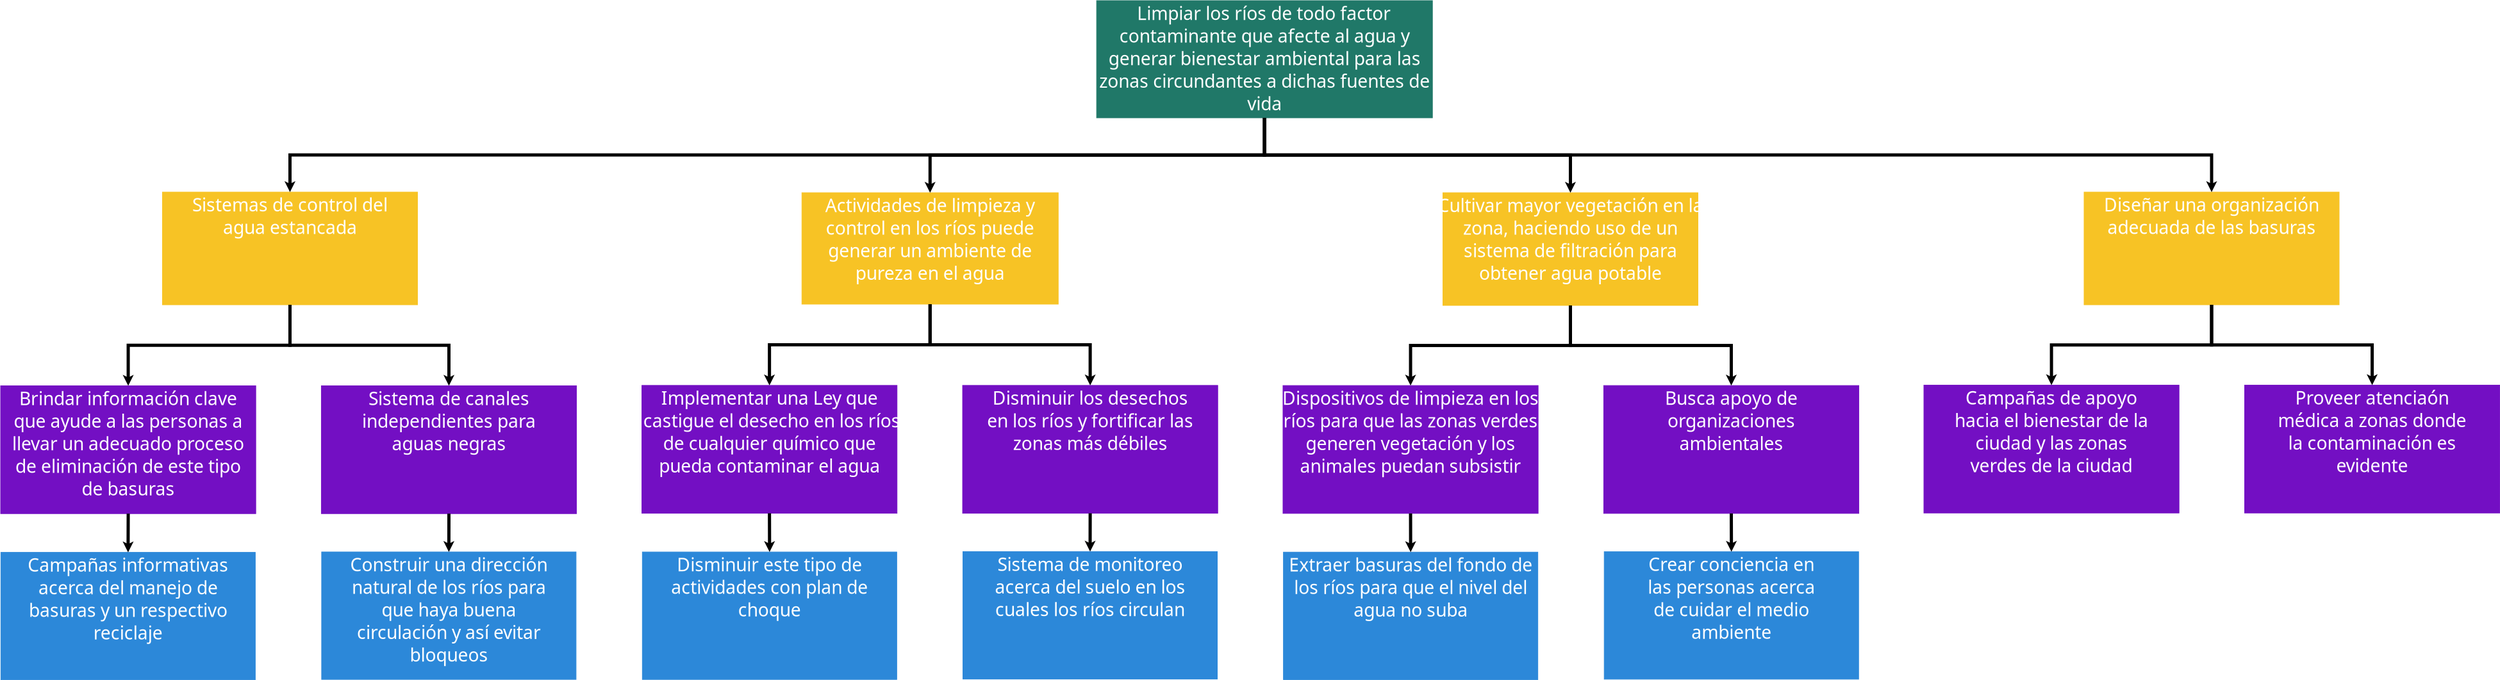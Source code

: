 <?xml version="1.0" encoding="UTF-8"?>
<dia:diagram xmlns:dia="http://www.lysator.liu.se/~alla/dia/">
  <dia:layer name="Fondo" visible="true" active="true">
    <dia:object type="Standard - Box" version="0" id="O0">
      <dia:attribute name="obj_pos">
        <dia:point val="32.989,12.05"/>
      </dia:attribute>
      <dia:attribute name="obj_bb">
        <dia:rectangle val="32.989,12.05;59.189,21.2"/>
      </dia:attribute>
      <dia:attribute name="elem_corner">
        <dia:point val="32.989,12.05"/>
      </dia:attribute>
      <dia:attribute name="elem_width">
        <dia:real val="26.2"/>
      </dia:attribute>
      <dia:attribute name="elem_height">
        <dia:real val="9.15"/>
      </dia:attribute>
      <dia:attribute name="border_width">
        <dia:real val="0"/>
      </dia:attribute>
      <dia:attribute name="border_color">
        <dia:color val="#207868"/>
      </dia:attribute>
      <dia:attribute name="inner_color">
        <dia:color val="#207868"/>
      </dia:attribute>
      <dia:attribute name="show_background">
        <dia:boolean val="true"/>
      </dia:attribute>
    </dia:object>
    <dia:object type="Standard - Text" version="1" id="O1">
      <dia:attribute name="obj_pos">
        <dia:point val="46.089,12.05"/>
      </dia:attribute>
      <dia:attribute name="obj_bb">
        <dia:rectangle val="33.902,12.05;58.277,20.806"/>
      </dia:attribute>
      <dia:attribute name="text">
        <dia:composite type="text">
          <dia:attribute name="string">
            <dia:string>#Limpiar los ríos de todo factor
contaminante que afecte al agua y
generar bienestar ambiental para las
zonas circundantes a dichas fuentes de
vida#</dia:string>
          </dia:attribute>
          <dia:attribute name="font">
            <dia:font family="sans" style="0" name="Helvetica"/>
          </dia:attribute>
          <dia:attribute name="height">
            <dia:real val="1.764"/>
          </dia:attribute>
          <dia:attribute name="pos">
            <dia:point val="46.089,13.46"/>
          </dia:attribute>
          <dia:attribute name="color">
            <dia:color val="#ffffff"/>
          </dia:attribute>
          <dia:attribute name="alignment">
            <dia:enum val="1"/>
          </dia:attribute>
        </dia:composite>
      </dia:attribute>
      <dia:attribute name="valign">
        <dia:enum val="0"/>
      </dia:attribute>
      <dia:connections>
        <dia:connection handle="0" to="O0" connection="1"/>
      </dia:connections>
    </dia:object>
    <dia:object type="Standard - Box" version="0" id="O2">
      <dia:attribute name="obj_pos">
        <dia:point val="9.995,27.05"/>
      </dia:attribute>
      <dia:attribute name="obj_bb">
        <dia:rectangle val="9.995,27.05;29.995,35.75"/>
      </dia:attribute>
      <dia:attribute name="elem_corner">
        <dia:point val="9.995,27.05"/>
      </dia:attribute>
      <dia:attribute name="elem_width">
        <dia:real val="20.0"/>
      </dia:attribute>
      <dia:attribute name="elem_height">
        <dia:real val="8.7"/>
      </dia:attribute>
      <dia:attribute name="border_width">
        <dia:real val="0"/>
      </dia:attribute>
      <dia:attribute name="border_color">
        <dia:color val="#f7c325"/>
      </dia:attribute>
      <dia:attribute name="inner_color">
        <dia:color val="#f7c325"/>
      </dia:attribute>
      <dia:attribute name="show_background">
        <dia:boolean val="true"/>
      </dia:attribute>
    </dia:object>
    <dia:object type="Standard - Text" version="1" id="O3">
      <dia:attribute name="obj_pos">
        <dia:point val="19.995,27.05"/>
      </dia:attribute>
      <dia:attribute name="obj_bb">
        <dia:rectangle val="12.202,27.05;27.787,34.042"/>
      </dia:attribute>
      <dia:attribute name="text">
        <dia:composite type="text">
          <dia:attribute name="string">
            <dia:string>#Actividades de limpieza y
control en los ríos puede
generar un ambiente de
pureza en el agua#</dia:string>
          </dia:attribute>
          <dia:attribute name="font">
            <dia:font family="sans" style="0" name="Helvetica"/>
          </dia:attribute>
          <dia:attribute name="height">
            <dia:real val="1.764"/>
          </dia:attribute>
          <dia:attribute name="pos">
            <dia:point val="19.995,28.46"/>
          </dia:attribute>
          <dia:attribute name="color">
            <dia:color val="#ffffff"/>
          </dia:attribute>
          <dia:attribute name="alignment">
            <dia:enum val="1"/>
          </dia:attribute>
        </dia:composite>
      </dia:attribute>
      <dia:attribute name="valign">
        <dia:enum val="0"/>
      </dia:attribute>
      <dia:connections>
        <dia:connection handle="0" to="O2" connection="1"/>
      </dia:connections>
    </dia:object>
    <dia:object type="Standard - ZigZagLine" version="1" id="O4">
      <dia:attribute name="obj_pos">
        <dia:point val="46.089,21.2"/>
      </dia:attribute>
      <dia:attribute name="obj_bb">
        <dia:rectangle val="19.565,21.075;46.214,27.329"/>
      </dia:attribute>
      <dia:attribute name="orth_points">
        <dia:point val="46.089,21.2"/>
        <dia:point val="46.089,24.115"/>
        <dia:point val="19.995,24.115"/>
        <dia:point val="19.995,27.05"/>
      </dia:attribute>
      <dia:attribute name="orth_orient">
        <dia:enum val="1"/>
        <dia:enum val="0"/>
        <dia:enum val="1"/>
      </dia:attribute>
      <dia:attribute name="autorouting">
        <dia:boolean val="false"/>
      </dia:attribute>
      <dia:attribute name="line_width">
        <dia:real val="0.25"/>
      </dia:attribute>
      <dia:attribute name="end_arrow">
        <dia:enum val="22"/>
      </dia:attribute>
      <dia:attribute name="end_arrow_length">
        <dia:real val="0.3"/>
      </dia:attribute>
      <dia:attribute name="end_arrow_width">
        <dia:real val="0.3"/>
      </dia:attribute>
      <dia:connections>
        <dia:connection handle="0" to="O0" connection="6"/>
        <dia:connection handle="1" to="O2" connection="1"/>
      </dia:connections>
    </dia:object>
    <dia:object type="Standard - Box" version="0" id="O5">
      <dia:attribute name="obj_pos">
        <dia:point val="60.005,27.05"/>
      </dia:attribute>
      <dia:attribute name="obj_bb">
        <dia:rectangle val="60.005,27.05;79.905,35.85"/>
      </dia:attribute>
      <dia:attribute name="elem_corner">
        <dia:point val="60.005,27.05"/>
      </dia:attribute>
      <dia:attribute name="elem_width">
        <dia:real val="19.9"/>
      </dia:attribute>
      <dia:attribute name="elem_height">
        <dia:real val="8.8"/>
      </dia:attribute>
      <dia:attribute name="border_width">
        <dia:real val="0"/>
      </dia:attribute>
      <dia:attribute name="border_color">
        <dia:color val="#f7c325"/>
      </dia:attribute>
      <dia:attribute name="inner_color">
        <dia:color val="#f7c325"/>
      </dia:attribute>
      <dia:attribute name="show_background">
        <dia:boolean val="true"/>
      </dia:attribute>
    </dia:object>
    <dia:object type="Standard - Text" version="1" id="O6">
      <dia:attribute name="obj_pos">
        <dia:point val="69.955,27.05"/>
      </dia:attribute>
      <dia:attribute name="obj_bb">
        <dia:rectangle val="60.129,27.05;79.824,34.169"/>
      </dia:attribute>
      <dia:attribute name="text">
        <dia:composite type="text">
          <dia:attribute name="string">
            <dia:string>#Cultivar mayor vegetación en la
zona, haciendo uso de un
sistema de filtración para
obtener agua potable#</dia:string>
          </dia:attribute>
          <dia:attribute name="font">
            <dia:font family="sans" style="0" name="Helvetica"/>
          </dia:attribute>
          <dia:attribute name="height">
            <dia:real val="1.764"/>
          </dia:attribute>
          <dia:attribute name="pos">
            <dia:point val="69.955,28.503"/>
          </dia:attribute>
          <dia:attribute name="color">
            <dia:color val="#ffffff"/>
          </dia:attribute>
          <dia:attribute name="alignment">
            <dia:enum val="1"/>
          </dia:attribute>
        </dia:composite>
      </dia:attribute>
      <dia:attribute name="valign">
        <dia:enum val="0"/>
      </dia:attribute>
      <dia:connections>
        <dia:connection handle="0" to="O5" connection="1"/>
      </dia:connections>
    </dia:object>
    <dia:object type="Standard - ZigZagLine" version="1" id="O7">
      <dia:attribute name="obj_pos">
        <dia:point val="46.089,21.2"/>
      </dia:attribute>
      <dia:attribute name="obj_bb">
        <dia:rectangle val="45.964,21.075;70.385,27.329"/>
      </dia:attribute>
      <dia:attribute name="orth_points">
        <dia:point val="46.089,21.2"/>
        <dia:point val="46.089,24.115"/>
        <dia:point val="69.955,24.115"/>
        <dia:point val="69.955,27.05"/>
      </dia:attribute>
      <dia:attribute name="orth_orient">
        <dia:enum val="1"/>
        <dia:enum val="0"/>
        <dia:enum val="1"/>
      </dia:attribute>
      <dia:attribute name="autorouting">
        <dia:boolean val="false"/>
      </dia:attribute>
      <dia:attribute name="line_width">
        <dia:real val="0.25"/>
      </dia:attribute>
      <dia:attribute name="end_arrow">
        <dia:enum val="22"/>
      </dia:attribute>
      <dia:attribute name="end_arrow_length">
        <dia:real val="0.3"/>
      </dia:attribute>
      <dia:attribute name="end_arrow_width">
        <dia:real val="0.3"/>
      </dia:attribute>
      <dia:connections>
        <dia:connection handle="0" to="O0" connection="6"/>
        <dia:connection handle="1" to="O5" connection="1"/>
      </dia:connections>
    </dia:object>
    <dia:object type="Standard - Box" version="0" id="O8">
      <dia:attribute name="obj_pos">
        <dia:point val="-39.895,27"/>
      </dia:attribute>
      <dia:attribute name="obj_bb">
        <dia:rectangle val="-39.895,27;-19.994,35.8"/>
      </dia:attribute>
      <dia:attribute name="elem_corner">
        <dia:point val="-39.895,27"/>
      </dia:attribute>
      <dia:attribute name="elem_width">
        <dia:real val="19.9"/>
      </dia:attribute>
      <dia:attribute name="elem_height">
        <dia:real val="8.8"/>
      </dia:attribute>
      <dia:attribute name="border_width">
        <dia:real val="0"/>
      </dia:attribute>
      <dia:attribute name="border_color">
        <dia:color val="#f7c325"/>
      </dia:attribute>
      <dia:attribute name="inner_color">
        <dia:color val="#f7c325"/>
      </dia:attribute>
      <dia:attribute name="show_background">
        <dia:boolean val="true"/>
      </dia:attribute>
    </dia:object>
    <dia:object type="Standard - Text" version="1" id="O9">
      <dia:attribute name="obj_pos">
        <dia:point val="-29.945,27"/>
      </dia:attribute>
      <dia:attribute name="obj_bb">
        <dia:rectangle val="-37.176,27;-22.713,30.464"/>
      </dia:attribute>
      <dia:attribute name="text">
        <dia:composite type="text">
          <dia:attribute name="string">
            <dia:string>#Sistemas de control del
agua estancada#</dia:string>
          </dia:attribute>
          <dia:attribute name="font">
            <dia:font family="sans" style="0" name="Helvetica"/>
          </dia:attribute>
          <dia:attribute name="height">
            <dia:real val="1.764"/>
          </dia:attribute>
          <dia:attribute name="pos">
            <dia:point val="-29.945,28.41"/>
          </dia:attribute>
          <dia:attribute name="color">
            <dia:color val="#ffffff"/>
          </dia:attribute>
          <dia:attribute name="alignment">
            <dia:enum val="1"/>
          </dia:attribute>
        </dia:composite>
      </dia:attribute>
      <dia:attribute name="valign">
        <dia:enum val="0"/>
      </dia:attribute>
      <dia:connections>
        <dia:connection handle="0" to="O8" connection="1"/>
      </dia:connections>
    </dia:object>
    <dia:object type="Standard - ZigZagLine" version="1" id="O10">
      <dia:attribute name="obj_pos">
        <dia:point val="46.089,21.2"/>
      </dia:attribute>
      <dia:attribute name="obj_bb">
        <dia:rectangle val="-30.374,21.075;46.214,27.279"/>
      </dia:attribute>
      <dia:attribute name="orth_points">
        <dia:point val="46.089,21.2"/>
        <dia:point val="46.089,24.1"/>
        <dia:point val="-29.945,24.1"/>
        <dia:point val="-29.945,27"/>
      </dia:attribute>
      <dia:attribute name="orth_orient">
        <dia:enum val="1"/>
        <dia:enum val="0"/>
        <dia:enum val="1"/>
      </dia:attribute>
      <dia:attribute name="autorouting">
        <dia:boolean val="true"/>
      </dia:attribute>
      <dia:attribute name="line_width">
        <dia:real val="0.25"/>
      </dia:attribute>
      <dia:attribute name="end_arrow">
        <dia:enum val="22"/>
      </dia:attribute>
      <dia:attribute name="end_arrow_length">
        <dia:real val="0.3"/>
      </dia:attribute>
      <dia:attribute name="end_arrow_width">
        <dia:real val="0.3"/>
      </dia:attribute>
      <dia:connections>
        <dia:connection handle="0" to="O0" connection="6"/>
        <dia:connection handle="1" to="O8" connection="1"/>
      </dia:connections>
    </dia:object>
    <dia:object type="Standard - Box" version="0" id="O11">
      <dia:attribute name="obj_pos">
        <dia:point val="110.031,27"/>
      </dia:attribute>
      <dia:attribute name="obj_bb">
        <dia:rectangle val="110.031,27;129.931,35.8"/>
      </dia:attribute>
      <dia:attribute name="elem_corner">
        <dia:point val="110.031,27"/>
      </dia:attribute>
      <dia:attribute name="elem_width">
        <dia:real val="19.9"/>
      </dia:attribute>
      <dia:attribute name="elem_height">
        <dia:real val="8.8"/>
      </dia:attribute>
      <dia:attribute name="border_width">
        <dia:real val="0"/>
      </dia:attribute>
      <dia:attribute name="border_color">
        <dia:color val="#f7c325"/>
      </dia:attribute>
      <dia:attribute name="inner_color">
        <dia:color val="#f7c325"/>
      </dia:attribute>
      <dia:attribute name="show_background">
        <dia:boolean val="true"/>
      </dia:attribute>
    </dia:object>
    <dia:object type="Standard - Text" version="1" id="O12">
      <dia:attribute name="obj_pos">
        <dia:point val="119.981,27"/>
      </dia:attribute>
      <dia:attribute name="obj_bb">
        <dia:rectangle val="112.148,27;127.813,30.464"/>
      </dia:attribute>
      <dia:attribute name="text">
        <dia:composite type="text">
          <dia:attribute name="string">
            <dia:string>#Diseñar una organización
adecuada de las basuras#</dia:string>
          </dia:attribute>
          <dia:attribute name="font">
            <dia:font family="sans" style="0" name="Helvetica"/>
          </dia:attribute>
          <dia:attribute name="height">
            <dia:real val="1.764"/>
          </dia:attribute>
          <dia:attribute name="pos">
            <dia:point val="119.981,28.41"/>
          </dia:attribute>
          <dia:attribute name="color">
            <dia:color val="#ffffff"/>
          </dia:attribute>
          <dia:attribute name="alignment">
            <dia:enum val="1"/>
          </dia:attribute>
        </dia:composite>
      </dia:attribute>
      <dia:attribute name="valign">
        <dia:enum val="0"/>
      </dia:attribute>
      <dia:connections>
        <dia:connection handle="0" to="O11" connection="1"/>
      </dia:connections>
    </dia:object>
    <dia:object type="Standard - ZigZagLine" version="1" id="O13">
      <dia:attribute name="obj_pos">
        <dia:point val="46.089,21.2"/>
      </dia:attribute>
      <dia:attribute name="obj_bb">
        <dia:rectangle val="45.964,21.075;120.41,27.279"/>
      </dia:attribute>
      <dia:attribute name="orth_points">
        <dia:point val="46.089,21.2"/>
        <dia:point val="46.089,24.1"/>
        <dia:point val="119.981,24.1"/>
        <dia:point val="119.981,27"/>
      </dia:attribute>
      <dia:attribute name="orth_orient">
        <dia:enum val="1"/>
        <dia:enum val="0"/>
        <dia:enum val="1"/>
      </dia:attribute>
      <dia:attribute name="autorouting">
        <dia:boolean val="true"/>
      </dia:attribute>
      <dia:attribute name="line_width">
        <dia:real val="0.25"/>
      </dia:attribute>
      <dia:attribute name="end_arrow">
        <dia:enum val="22"/>
      </dia:attribute>
      <dia:attribute name="end_arrow_length">
        <dia:real val="0.3"/>
      </dia:attribute>
      <dia:attribute name="end_arrow_width">
        <dia:real val="0.3"/>
      </dia:attribute>
      <dia:connections>
        <dia:connection handle="0" to="O0" connection="6"/>
        <dia:connection handle="1" to="O11" connection="1"/>
      </dia:connections>
    </dia:object>
    <dia:object type="Standard - Box" version="0" id="O14">
      <dia:attribute name="obj_pos">
        <dia:point val="-2.489,42.095"/>
      </dia:attribute>
      <dia:attribute name="obj_bb">
        <dia:rectangle val="-2.489,42.095;17.418,52.081"/>
      </dia:attribute>
      <dia:attribute name="elem_corner">
        <dia:point val="-2.489,42.095"/>
      </dia:attribute>
      <dia:attribute name="elem_width">
        <dia:real val="19.906"/>
      </dia:attribute>
      <dia:attribute name="elem_height">
        <dia:real val="9.986"/>
      </dia:attribute>
      <dia:attribute name="border_width">
        <dia:real val="0"/>
      </dia:attribute>
      <dia:attribute name="border_color">
        <dia:color val="#730fc3"/>
      </dia:attribute>
      <dia:attribute name="inner_color">
        <dia:color val="#730fc3"/>
      </dia:attribute>
      <dia:attribute name="show_background">
        <dia:boolean val="true"/>
      </dia:attribute>
    </dia:object>
    <dia:object type="Standard - Text" version="1" id="O15">
      <dia:attribute name="obj_pos">
        <dia:point val="7.464,42.095"/>
      </dia:attribute>
      <dia:attribute name="obj_bb">
        <dia:rectangle val="-2.232,42.095;17.161,49.087"/>
      </dia:attribute>
      <dia:attribute name="text">
        <dia:composite type="text">
          <dia:attribute name="string">
            <dia:string>#Implementar una Ley que
 castigue el desecho en los ríos
de cualquier químico que
pueda contaminar el agua#</dia:string>
          </dia:attribute>
          <dia:attribute name="font">
            <dia:font family="sans" style="0" name="Helvetica"/>
          </dia:attribute>
          <dia:attribute name="height">
            <dia:real val="1.764"/>
          </dia:attribute>
          <dia:attribute name="pos">
            <dia:point val="7.464,43.505"/>
          </dia:attribute>
          <dia:attribute name="color">
            <dia:color val="#ffffff"/>
          </dia:attribute>
          <dia:attribute name="alignment">
            <dia:enum val="1"/>
          </dia:attribute>
        </dia:composite>
      </dia:attribute>
      <dia:attribute name="valign">
        <dia:enum val="0"/>
      </dia:attribute>
      <dia:connections>
        <dia:connection handle="0" to="O14" connection="1"/>
      </dia:connections>
    </dia:object>
    <dia:object type="Standard - ZigZagLine" version="1" id="O16">
      <dia:attribute name="obj_pos">
        <dia:point val="19.995,35.75"/>
      </dia:attribute>
      <dia:attribute name="obj_bb">
        <dia:rectangle val="7.035,35.625;20.12,42.375"/>
      </dia:attribute>
      <dia:attribute name="orth_points">
        <dia:point val="19.995,35.75"/>
        <dia:point val="19.995,38.923"/>
        <dia:point val="7.464,38.923"/>
        <dia:point val="7.464,42.095"/>
      </dia:attribute>
      <dia:attribute name="orth_orient">
        <dia:enum val="1"/>
        <dia:enum val="0"/>
        <dia:enum val="1"/>
      </dia:attribute>
      <dia:attribute name="autorouting">
        <dia:boolean val="true"/>
      </dia:attribute>
      <dia:attribute name="line_width">
        <dia:real val="0.25"/>
      </dia:attribute>
      <dia:attribute name="end_arrow">
        <dia:enum val="22"/>
      </dia:attribute>
      <dia:attribute name="end_arrow_length">
        <dia:real val="0.3"/>
      </dia:attribute>
      <dia:attribute name="end_arrow_width">
        <dia:real val="0.3"/>
      </dia:attribute>
      <dia:connections>
        <dia:connection handle="0" to="O2" connection="6"/>
        <dia:connection handle="1" to="O14" connection="1"/>
      </dia:connections>
    </dia:object>
    <dia:object type="Standard - Box" version="0" id="O17">
      <dia:attribute name="obj_pos">
        <dia:point val="22.534,42.095"/>
      </dia:attribute>
      <dia:attribute name="obj_bb">
        <dia:rectangle val="22.534,42.095;42.44,52.081"/>
      </dia:attribute>
      <dia:attribute name="elem_corner">
        <dia:point val="22.534,42.095"/>
      </dia:attribute>
      <dia:attribute name="elem_width">
        <dia:real val="19.906"/>
      </dia:attribute>
      <dia:attribute name="elem_height">
        <dia:real val="9.986"/>
      </dia:attribute>
      <dia:attribute name="border_width">
        <dia:real val="0"/>
      </dia:attribute>
      <dia:attribute name="border_color">
        <dia:color val="#730fc3"/>
      </dia:attribute>
      <dia:attribute name="inner_color">
        <dia:color val="#730fc3"/>
      </dia:attribute>
      <dia:attribute name="show_background">
        <dia:boolean val="true"/>
      </dia:attribute>
    </dia:object>
    <dia:object type="Standard - Text" version="1" id="O18">
      <dia:attribute name="obj_pos">
        <dia:point val="32.487,42.095"/>
      </dia:attribute>
      <dia:attribute name="obj_bb">
        <dia:rectangle val="24.861,42.095;40.113,47.323"/>
      </dia:attribute>
      <dia:attribute name="text">
        <dia:composite type="text">
          <dia:attribute name="string">
            <dia:string>#Disminuir los desechos
en los ríos y fortificar las
zonas más débiles#</dia:string>
          </dia:attribute>
          <dia:attribute name="font">
            <dia:font family="sans" style="0" name="Helvetica"/>
          </dia:attribute>
          <dia:attribute name="height">
            <dia:real val="1.764"/>
          </dia:attribute>
          <dia:attribute name="pos">
            <dia:point val="32.487,43.505"/>
          </dia:attribute>
          <dia:attribute name="color">
            <dia:color val="#ffffff"/>
          </dia:attribute>
          <dia:attribute name="alignment">
            <dia:enum val="1"/>
          </dia:attribute>
        </dia:composite>
      </dia:attribute>
      <dia:attribute name="valign">
        <dia:enum val="0"/>
      </dia:attribute>
      <dia:connections>
        <dia:connection handle="0" to="O17" connection="1"/>
      </dia:connections>
    </dia:object>
    <dia:object type="Standard - ZigZagLine" version="1" id="O19">
      <dia:attribute name="obj_pos">
        <dia:point val="19.995,35.75"/>
      </dia:attribute>
      <dia:attribute name="obj_bb">
        <dia:rectangle val="19.87,35.625;32.916,42.375"/>
      </dia:attribute>
      <dia:attribute name="orth_points">
        <dia:point val="19.995,35.75"/>
        <dia:point val="19.995,38.923"/>
        <dia:point val="32.487,38.923"/>
        <dia:point val="32.487,42.095"/>
      </dia:attribute>
      <dia:attribute name="orth_orient">
        <dia:enum val="1"/>
        <dia:enum val="0"/>
        <dia:enum val="1"/>
      </dia:attribute>
      <dia:attribute name="autorouting">
        <dia:boolean val="true"/>
      </dia:attribute>
      <dia:attribute name="line_width">
        <dia:real val="0.25"/>
      </dia:attribute>
      <dia:attribute name="end_arrow">
        <dia:enum val="22"/>
      </dia:attribute>
      <dia:attribute name="end_arrow_length">
        <dia:real val="0.3"/>
      </dia:attribute>
      <dia:attribute name="end_arrow_width">
        <dia:real val="0.3"/>
      </dia:attribute>
      <dia:connections>
        <dia:connection handle="0" to="O2" connection="6"/>
        <dia:connection handle="1" to="O17" connection="1"/>
      </dia:connections>
    </dia:object>
    <dia:object type="Standard - Box" version="0" id="O20">
      <dia:attribute name="obj_pos">
        <dia:point val="-2.452,55.104"/>
      </dia:attribute>
      <dia:attribute name="obj_bb">
        <dia:rectangle val="-2.452,55.104;17.397,65.058"/>
      </dia:attribute>
      <dia:attribute name="elem_corner">
        <dia:point val="-2.452,55.104"/>
      </dia:attribute>
      <dia:attribute name="elem_width">
        <dia:real val="19.849"/>
      </dia:attribute>
      <dia:attribute name="elem_height">
        <dia:real val="9.954"/>
      </dia:attribute>
      <dia:attribute name="border_width">
        <dia:real val="0"/>
      </dia:attribute>
      <dia:attribute name="border_color">
        <dia:color val="#2c88d9"/>
      </dia:attribute>
      <dia:attribute name="inner_color">
        <dia:color val="#2c88d9"/>
      </dia:attribute>
      <dia:attribute name="show_background">
        <dia:boolean val="true"/>
      </dia:attribute>
    </dia:object>
    <dia:object type="Standard - Line" version="0" id="O21">
      <dia:attribute name="obj_pos">
        <dia:point val="7.464,52.081"/>
      </dia:attribute>
      <dia:attribute name="obj_bb">
        <dia:rectangle val="7.042,51.956;7.901,55.383"/>
      </dia:attribute>
      <dia:attribute name="conn_endpoints">
        <dia:point val="7.464,52.081"/>
        <dia:point val="7.473,55.104"/>
      </dia:attribute>
      <dia:attribute name="numcp">
        <dia:int val="1"/>
      </dia:attribute>
      <dia:attribute name="line_width">
        <dia:real val="0.25"/>
      </dia:attribute>
      <dia:attribute name="end_arrow">
        <dia:enum val="22"/>
      </dia:attribute>
      <dia:attribute name="end_arrow_length">
        <dia:real val="0.3"/>
      </dia:attribute>
      <dia:attribute name="end_arrow_width">
        <dia:real val="0.3"/>
      </dia:attribute>
      <dia:connections>
        <dia:connection handle="0" to="O14" connection="6"/>
        <dia:connection handle="1" to="O20" connection="1"/>
      </dia:connections>
    </dia:object>
    <dia:object type="Standard - Text" version="1" id="O22">
      <dia:attribute name="obj_pos">
        <dia:point val="7.473,55.104"/>
      </dia:attribute>
      <dia:attribute name="obj_bb">
        <dia:rectangle val="0.196,55.104;14.749,60.332"/>
      </dia:attribute>
      <dia:attribute name="text">
        <dia:composite type="text">
          <dia:attribute name="string">
            <dia:string>#Disminuir este tipo de
actividades con plan de
choque#</dia:string>
          </dia:attribute>
          <dia:attribute name="font">
            <dia:font family="sans" style="0" name="Helvetica"/>
          </dia:attribute>
          <dia:attribute name="height">
            <dia:real val="1.764"/>
          </dia:attribute>
          <dia:attribute name="pos">
            <dia:point val="7.473,56.514"/>
          </dia:attribute>
          <dia:attribute name="color">
            <dia:color val="#ffffff"/>
          </dia:attribute>
          <dia:attribute name="alignment">
            <dia:enum val="1"/>
          </dia:attribute>
        </dia:composite>
      </dia:attribute>
      <dia:attribute name="valign">
        <dia:enum val="0"/>
      </dia:attribute>
      <dia:connections>
        <dia:connection handle="0" to="O20" connection="1"/>
      </dia:connections>
    </dia:object>
    <dia:object type="Standard - Box" version="0" id="O23">
      <dia:attribute name="obj_pos">
        <dia:point val="22.557,55.072"/>
      </dia:attribute>
      <dia:attribute name="obj_bb">
        <dia:rectangle val="22.557,55.072;42.406,65.026"/>
      </dia:attribute>
      <dia:attribute name="elem_corner">
        <dia:point val="22.557,55.072"/>
      </dia:attribute>
      <dia:attribute name="elem_width">
        <dia:real val="19.849"/>
      </dia:attribute>
      <dia:attribute name="elem_height">
        <dia:real val="9.954"/>
      </dia:attribute>
      <dia:attribute name="border_width">
        <dia:real val="0"/>
      </dia:attribute>
      <dia:attribute name="border_color">
        <dia:color val="#2c88d9"/>
      </dia:attribute>
      <dia:attribute name="inner_color">
        <dia:color val="#2c88d9"/>
      </dia:attribute>
      <dia:attribute name="show_background">
        <dia:boolean val="true"/>
      </dia:attribute>
    </dia:object>
    <dia:object type="Standard - Text" version="1" id="O24">
      <dia:attribute name="obj_pos">
        <dia:point val="32.481,55.072"/>
      </dia:attribute>
      <dia:attribute name="obj_bb">
        <dia:rectangle val="25.419,55.072;39.544,60.3"/>
      </dia:attribute>
      <dia:attribute name="text">
        <dia:composite type="text">
          <dia:attribute name="string">
            <dia:string>#Sistema de monitoreo
acerca del suelo en los
cuales los ríos circulan#</dia:string>
          </dia:attribute>
          <dia:attribute name="font">
            <dia:font family="sans" style="0" name="Helvetica"/>
          </dia:attribute>
          <dia:attribute name="height">
            <dia:real val="1.764"/>
          </dia:attribute>
          <dia:attribute name="pos">
            <dia:point val="32.481,56.482"/>
          </dia:attribute>
          <dia:attribute name="color">
            <dia:color val="#ffffff"/>
          </dia:attribute>
          <dia:attribute name="alignment">
            <dia:enum val="1"/>
          </dia:attribute>
        </dia:composite>
      </dia:attribute>
      <dia:attribute name="valign">
        <dia:enum val="0"/>
      </dia:attribute>
      <dia:connections>
        <dia:connection handle="0" to="O23" connection="1"/>
      </dia:connections>
    </dia:object>
    <dia:object type="Standard - Line" version="0" id="O25">
      <dia:attribute name="obj_pos">
        <dia:point val="32.487,52.081"/>
      </dia:attribute>
      <dia:attribute name="obj_bb">
        <dia:rectangle val="32.053,51.956;32.912,55.352"/>
      </dia:attribute>
      <dia:attribute name="conn_endpoints">
        <dia:point val="32.487,52.081"/>
        <dia:point val="32.481,55.072"/>
      </dia:attribute>
      <dia:attribute name="numcp">
        <dia:int val="1"/>
      </dia:attribute>
      <dia:attribute name="line_width">
        <dia:real val="0.25"/>
      </dia:attribute>
      <dia:attribute name="end_arrow">
        <dia:enum val="22"/>
      </dia:attribute>
      <dia:attribute name="end_arrow_length">
        <dia:real val="0.3"/>
      </dia:attribute>
      <dia:attribute name="end_arrow_width">
        <dia:real val="0.3"/>
      </dia:attribute>
      <dia:connections>
        <dia:connection handle="0" to="O17" connection="6"/>
        <dia:connection handle="1" to="O23" connection="1"/>
      </dia:connections>
    </dia:object>
    <dia:object type="Standard - Box" version="0" id="O26">
      <dia:attribute name="obj_pos">
        <dia:point val="-52.519,42.123"/>
      </dia:attribute>
      <dia:attribute name="obj_bb">
        <dia:rectangle val="-52.519,42.123;-32.613,52.109"/>
      </dia:attribute>
      <dia:attribute name="elem_corner">
        <dia:point val="-52.519,42.123"/>
      </dia:attribute>
      <dia:attribute name="elem_width">
        <dia:real val="19.906"/>
      </dia:attribute>
      <dia:attribute name="elem_height">
        <dia:real val="9.986"/>
      </dia:attribute>
      <dia:attribute name="border_width">
        <dia:real val="0"/>
      </dia:attribute>
      <dia:attribute name="border_color">
        <dia:color val="#730fc3"/>
      </dia:attribute>
      <dia:attribute name="inner_color">
        <dia:color val="#730fc3"/>
      </dia:attribute>
      <dia:attribute name="show_background">
        <dia:boolean val="true"/>
      </dia:attribute>
    </dia:object>
    <dia:object type="Standard - Text" version="1" id="O27">
      <dia:attribute name="obj_pos">
        <dia:point val="-42.566,42.123"/>
      </dia:attribute>
      <dia:attribute name="obj_bb">
        <dia:rectangle val="-51.091,42.123;-33.999,51.006"/>
      </dia:attribute>
      <dia:attribute name="text">
        <dia:composite type="text">
          <dia:attribute name="string">
            <dia:string>#Brindar información clave
que ayude a las personas a
llevar un adecuado proceso
de eliminación de este tipo
de basuras#</dia:string>
          </dia:attribute>
          <dia:attribute name="font">
            <dia:font family="sans" style="0" name="Helvetica"/>
          </dia:attribute>
          <dia:attribute name="height">
            <dia:real val="1.764"/>
          </dia:attribute>
          <dia:attribute name="pos">
            <dia:point val="-42.566,43.576"/>
          </dia:attribute>
          <dia:attribute name="color">
            <dia:color val="#ffffff"/>
          </dia:attribute>
          <dia:attribute name="alignment">
            <dia:enum val="1"/>
          </dia:attribute>
        </dia:composite>
      </dia:attribute>
      <dia:attribute name="valign">
        <dia:enum val="0"/>
      </dia:attribute>
      <dia:connections>
        <dia:connection handle="0" to="O26" connection="1"/>
      </dia:connections>
    </dia:object>
    <dia:object type="Standard - ZigZagLine" version="1" id="O28">
      <dia:attribute name="obj_pos">
        <dia:point val="-29.945,35.8"/>
      </dia:attribute>
      <dia:attribute name="obj_bb">
        <dia:rectangle val="-42.996,35.675;-29.82,42.403"/>
      </dia:attribute>
      <dia:attribute name="orth_points">
        <dia:point val="-29.945,35.8"/>
        <dia:point val="-29.945,38.962"/>
        <dia:point val="-42.566,38.962"/>
        <dia:point val="-42.566,42.123"/>
      </dia:attribute>
      <dia:attribute name="orth_orient">
        <dia:enum val="1"/>
        <dia:enum val="0"/>
        <dia:enum val="1"/>
      </dia:attribute>
      <dia:attribute name="autorouting">
        <dia:boolean val="true"/>
      </dia:attribute>
      <dia:attribute name="line_width">
        <dia:real val="0.25"/>
      </dia:attribute>
      <dia:attribute name="end_arrow">
        <dia:enum val="22"/>
      </dia:attribute>
      <dia:attribute name="end_arrow_length">
        <dia:real val="0.3"/>
      </dia:attribute>
      <dia:attribute name="end_arrow_width">
        <dia:real val="0.3"/>
      </dia:attribute>
      <dia:connections>
        <dia:connection handle="0" to="O8" connection="6"/>
        <dia:connection handle="1" to="O26" connection="1"/>
      </dia:connections>
    </dia:object>
    <dia:object type="Standard - Box" version="0" id="O29">
      <dia:attribute name="obj_pos">
        <dia:point val="-27.497,42.123"/>
      </dia:attribute>
      <dia:attribute name="obj_bb">
        <dia:rectangle val="-27.497,42.123;-7.59,52.109"/>
      </dia:attribute>
      <dia:attribute name="elem_corner">
        <dia:point val="-27.497,42.123"/>
      </dia:attribute>
      <dia:attribute name="elem_width">
        <dia:real val="19.906"/>
      </dia:attribute>
      <dia:attribute name="elem_height">
        <dia:real val="9.986"/>
      </dia:attribute>
      <dia:attribute name="border_width">
        <dia:real val="0"/>
      </dia:attribute>
      <dia:attribute name="border_color">
        <dia:color val="#730fc3"/>
      </dia:attribute>
      <dia:attribute name="inner_color">
        <dia:color val="#730fc3"/>
      </dia:attribute>
      <dia:attribute name="show_background">
        <dia:boolean val="true"/>
      </dia:attribute>
    </dia:object>
    <dia:object type="Standard - Text" version="1" id="O30">
      <dia:attribute name="obj_pos">
        <dia:point val="-17.544,42.123"/>
      </dia:attribute>
      <dia:attribute name="obj_bb">
        <dia:rectangle val="-23.854,42.123;-11.191,47.478"/>
      </dia:attribute>
      <dia:attribute name="text">
        <dia:composite type="text">
          <dia:attribute name="string">
            <dia:string>#Sistema de canales
independientes para
aguas negras#</dia:string>
          </dia:attribute>
          <dia:attribute name="font">
            <dia:font family="sans" style="0" name="Helvetica"/>
          </dia:attribute>
          <dia:attribute name="height">
            <dia:real val="1.764"/>
          </dia:attribute>
          <dia:attribute name="pos">
            <dia:point val="-17.544,43.576"/>
          </dia:attribute>
          <dia:attribute name="color">
            <dia:color val="#ffffff"/>
          </dia:attribute>
          <dia:attribute name="alignment">
            <dia:enum val="1"/>
          </dia:attribute>
        </dia:composite>
      </dia:attribute>
      <dia:attribute name="valign">
        <dia:enum val="0"/>
      </dia:attribute>
      <dia:connections>
        <dia:connection handle="0" to="O29" connection="1"/>
      </dia:connections>
    </dia:object>
    <dia:object type="Standard - ZigZagLine" version="1" id="O31">
      <dia:attribute name="obj_pos">
        <dia:point val="-29.945,35.8"/>
      </dia:attribute>
      <dia:attribute name="obj_bb">
        <dia:rectangle val="-30.07,35.675;-17.114,42.403"/>
      </dia:attribute>
      <dia:attribute name="orth_points">
        <dia:point val="-29.945,35.8"/>
        <dia:point val="-29.945,38.962"/>
        <dia:point val="-17.544,38.962"/>
        <dia:point val="-17.544,42.123"/>
      </dia:attribute>
      <dia:attribute name="orth_orient">
        <dia:enum val="1"/>
        <dia:enum val="0"/>
        <dia:enum val="1"/>
      </dia:attribute>
      <dia:attribute name="autorouting">
        <dia:boolean val="true"/>
      </dia:attribute>
      <dia:attribute name="line_width">
        <dia:real val="0.25"/>
      </dia:attribute>
      <dia:attribute name="end_arrow">
        <dia:enum val="22"/>
      </dia:attribute>
      <dia:attribute name="end_arrow_length">
        <dia:real val="0.3"/>
      </dia:attribute>
      <dia:attribute name="end_arrow_width">
        <dia:real val="0.3"/>
      </dia:attribute>
      <dia:connections>
        <dia:connection handle="0" to="O8" connection="6"/>
        <dia:connection handle="1" to="O29" connection="1"/>
      </dia:connections>
    </dia:object>
    <dia:object type="Standard - Box" version="0" id="O32">
      <dia:attribute name="obj_pos">
        <dia:point val="-52.5,55.132"/>
      </dia:attribute>
      <dia:attribute name="obj_bb">
        <dia:rectangle val="-52.5,55.132;-32.651,65.086"/>
      </dia:attribute>
      <dia:attribute name="elem_corner">
        <dia:point val="-52.5,55.132"/>
      </dia:attribute>
      <dia:attribute name="elem_width">
        <dia:real val="19.849"/>
      </dia:attribute>
      <dia:attribute name="elem_height">
        <dia:real val="9.954"/>
      </dia:attribute>
      <dia:attribute name="border_width">
        <dia:real val="0"/>
      </dia:attribute>
      <dia:attribute name="border_color">
        <dia:color val="#2c88d9"/>
      </dia:attribute>
      <dia:attribute name="inner_color">
        <dia:color val="#2c88d9"/>
      </dia:attribute>
      <dia:attribute name="show_background">
        <dia:boolean val="true"/>
      </dia:attribute>
    </dia:object>
    <dia:object type="Standard - Line" version="0" id="O33">
      <dia:attribute name="obj_pos">
        <dia:point val="-42.566,52.109"/>
      </dia:attribute>
      <dia:attribute name="obj_bb">
        <dia:rectangle val="-43.003,51.983;-42.144,55.411"/>
      </dia:attribute>
      <dia:attribute name="conn_endpoints">
        <dia:point val="-42.566,52.109"/>
        <dia:point val="-42.576,55.132"/>
      </dia:attribute>
      <dia:attribute name="numcp">
        <dia:int val="1"/>
      </dia:attribute>
      <dia:attribute name="line_width">
        <dia:real val="0.25"/>
      </dia:attribute>
      <dia:attribute name="end_arrow">
        <dia:enum val="22"/>
      </dia:attribute>
      <dia:attribute name="end_arrow_length">
        <dia:real val="0.3"/>
      </dia:attribute>
      <dia:attribute name="end_arrow_width">
        <dia:real val="0.3"/>
      </dia:attribute>
      <dia:connections>
        <dia:connection handle="0" to="O26" connection="6"/>
        <dia:connection handle="1" to="O32" connection="1"/>
      </dia:connections>
    </dia:object>
    <dia:object type="Standard - Text" version="1" id="O34">
      <dia:attribute name="obj_pos">
        <dia:point val="-42.576,55.132"/>
      </dia:attribute>
      <dia:attribute name="obj_bb">
        <dia:rectangle val="-49.936,55.132;-35.216,62.123"/>
      </dia:attribute>
      <dia:attribute name="text">
        <dia:composite type="text">
          <dia:attribute name="string">
            <dia:string>#Campañas informativas
acerca del manejo de
basuras y un respectivo
reciclaje#</dia:string>
          </dia:attribute>
          <dia:attribute name="font">
            <dia:font family="sans" style="0" name="Helvetica"/>
          </dia:attribute>
          <dia:attribute name="height">
            <dia:real val="1.764"/>
          </dia:attribute>
          <dia:attribute name="pos">
            <dia:point val="-42.576,56.542"/>
          </dia:attribute>
          <dia:attribute name="color">
            <dia:color val="#ffffff"/>
          </dia:attribute>
          <dia:attribute name="alignment">
            <dia:enum val="1"/>
          </dia:attribute>
        </dia:composite>
      </dia:attribute>
      <dia:attribute name="valign">
        <dia:enum val="0"/>
      </dia:attribute>
      <dia:connections>
        <dia:connection handle="0" to="O32" connection="1"/>
      </dia:connections>
    </dia:object>
    <dia:object type="Standard - Box" version="0" id="O35">
      <dia:attribute name="obj_pos">
        <dia:point val="-27.474,55.1"/>
      </dia:attribute>
      <dia:attribute name="obj_bb">
        <dia:rectangle val="-27.474,55.1;-7.625,65.054"/>
      </dia:attribute>
      <dia:attribute name="elem_corner">
        <dia:point val="-27.474,55.1"/>
      </dia:attribute>
      <dia:attribute name="elem_width">
        <dia:real val="19.849"/>
      </dia:attribute>
      <dia:attribute name="elem_height">
        <dia:real val="9.954"/>
      </dia:attribute>
      <dia:attribute name="border_width">
        <dia:real val="0"/>
      </dia:attribute>
      <dia:attribute name="border_color">
        <dia:color val="#2c88d9"/>
      </dia:attribute>
      <dia:attribute name="inner_color">
        <dia:color val="#2c88d9"/>
      </dia:attribute>
      <dia:attribute name="show_background">
        <dia:boolean val="true"/>
      </dia:attribute>
    </dia:object>
    <dia:object type="Standard - Text" version="1" id="O36">
      <dia:attribute name="obj_pos">
        <dia:point val="-17.549,55.1"/>
      </dia:attribute>
      <dia:attribute name="obj_bb">
        <dia:rectangle val="-24.722,55.1;-10.377,63.856"/>
      </dia:attribute>
      <dia:attribute name="text">
        <dia:composite type="text">
          <dia:attribute name="string">
            <dia:string>#Construir una dirección
natural de los ríos para
que haya buena
circulación y así evitar
bloqueos#</dia:string>
          </dia:attribute>
          <dia:attribute name="font">
            <dia:font family="sans" style="0" name="Helvetica"/>
          </dia:attribute>
          <dia:attribute name="height">
            <dia:real val="1.764"/>
          </dia:attribute>
          <dia:attribute name="pos">
            <dia:point val="-17.549,56.51"/>
          </dia:attribute>
          <dia:attribute name="color">
            <dia:color val="#ffffff"/>
          </dia:attribute>
          <dia:attribute name="alignment">
            <dia:enum val="1"/>
          </dia:attribute>
        </dia:composite>
      </dia:attribute>
      <dia:attribute name="valign">
        <dia:enum val="0"/>
      </dia:attribute>
      <dia:connections>
        <dia:connection handle="0" to="O35" connection="1"/>
      </dia:connections>
    </dia:object>
    <dia:object type="Standard - Line" version="0" id="O37">
      <dia:attribute name="obj_pos">
        <dia:point val="-17.544,52.109"/>
      </dia:attribute>
      <dia:attribute name="obj_bb">
        <dia:rectangle val="-17.978,51.984;-17.119,55.38"/>
      </dia:attribute>
      <dia:attribute name="conn_endpoints">
        <dia:point val="-17.544,52.109"/>
        <dia:point val="-17.549,55.1"/>
      </dia:attribute>
      <dia:attribute name="numcp">
        <dia:int val="1"/>
      </dia:attribute>
      <dia:attribute name="line_width">
        <dia:real val="0.25"/>
      </dia:attribute>
      <dia:attribute name="end_arrow">
        <dia:enum val="22"/>
      </dia:attribute>
      <dia:attribute name="end_arrow_length">
        <dia:real val="0.3"/>
      </dia:attribute>
      <dia:attribute name="end_arrow_width">
        <dia:real val="0.3"/>
      </dia:attribute>
      <dia:connections>
        <dia:connection handle="0" to="O29" connection="6"/>
        <dia:connection handle="1" to="O35" connection="1"/>
      </dia:connections>
    </dia:object>
    <dia:object type="Standard - Box" version="0" id="O38">
      <dia:attribute name="obj_pos">
        <dia:point val="97.533,42.073"/>
      </dia:attribute>
      <dia:attribute name="obj_bb">
        <dia:rectangle val="97.533,42.073;117.439,52.059"/>
      </dia:attribute>
      <dia:attribute name="elem_corner">
        <dia:point val="97.533,42.073"/>
      </dia:attribute>
      <dia:attribute name="elem_width">
        <dia:real val="19.906"/>
      </dia:attribute>
      <dia:attribute name="elem_height">
        <dia:real val="9.986"/>
      </dia:attribute>
      <dia:attribute name="border_width">
        <dia:real val="0"/>
      </dia:attribute>
      <dia:attribute name="border_color">
        <dia:color val="#730fc3"/>
      </dia:attribute>
      <dia:attribute name="inner_color">
        <dia:color val="#730fc3"/>
      </dia:attribute>
      <dia:attribute name="show_background">
        <dia:boolean val="true"/>
      </dia:attribute>
    </dia:object>
    <dia:object type="Standard - Text" version="1" id="O39">
      <dia:attribute name="obj_pos">
        <dia:point val="107.486,42.073"/>
      </dia:attribute>
      <dia:attribute name="obj_bb">
        <dia:rectangle val="100.301,42.073;114.713,49.192"/>
      </dia:attribute>
      <dia:attribute name="text">
        <dia:composite type="text">
          <dia:attribute name="string">
            <dia:string>#Campañas de apoyo
hacia el bienestar de la
ciudad y las zonas
verdes de la ciudad#</dia:string>
          </dia:attribute>
          <dia:attribute name="font">
            <dia:font family="sans" style="0" name="Helvetica"/>
          </dia:attribute>
          <dia:attribute name="height">
            <dia:real val="1.764"/>
          </dia:attribute>
          <dia:attribute name="pos">
            <dia:point val="107.486,43.526"/>
          </dia:attribute>
          <dia:attribute name="color">
            <dia:color val="#ffffff"/>
          </dia:attribute>
          <dia:attribute name="alignment">
            <dia:enum val="1"/>
          </dia:attribute>
        </dia:composite>
      </dia:attribute>
      <dia:attribute name="valign">
        <dia:enum val="0"/>
      </dia:attribute>
      <dia:connections>
        <dia:connection handle="0" to="O38" connection="1"/>
      </dia:connections>
    </dia:object>
    <dia:object type="Standard - ZigZagLine" version="1" id="O40">
      <dia:attribute name="obj_pos">
        <dia:point val="119.981,35.8"/>
      </dia:attribute>
      <dia:attribute name="obj_bb">
        <dia:rectangle val="107.056,35.675;120.106,42.353"/>
      </dia:attribute>
      <dia:attribute name="orth_points">
        <dia:point val="119.981,35.8"/>
        <dia:point val="119.981,38.937"/>
        <dia:point val="107.486,38.937"/>
        <dia:point val="107.486,42.073"/>
      </dia:attribute>
      <dia:attribute name="orth_orient">
        <dia:enum val="1"/>
        <dia:enum val="0"/>
        <dia:enum val="1"/>
      </dia:attribute>
      <dia:attribute name="autorouting">
        <dia:boolean val="true"/>
      </dia:attribute>
      <dia:attribute name="line_width">
        <dia:real val="0.25"/>
      </dia:attribute>
      <dia:attribute name="end_arrow">
        <dia:enum val="22"/>
      </dia:attribute>
      <dia:attribute name="end_arrow_length">
        <dia:real val="0.3"/>
      </dia:attribute>
      <dia:attribute name="end_arrow_width">
        <dia:real val="0.3"/>
      </dia:attribute>
      <dia:connections>
        <dia:connection handle="0" to="O11" connection="6"/>
        <dia:connection handle="1" to="O38" connection="1"/>
      </dia:connections>
    </dia:object>
    <dia:object type="Standard - Box" version="0" id="O41">
      <dia:attribute name="obj_pos">
        <dia:point val="122.555,42.073"/>
      </dia:attribute>
      <dia:attribute name="obj_bb">
        <dia:rectangle val="122.555,42.073;142.462,52.059"/>
      </dia:attribute>
      <dia:attribute name="elem_corner">
        <dia:point val="122.555,42.073"/>
      </dia:attribute>
      <dia:attribute name="elem_width">
        <dia:real val="19.906"/>
      </dia:attribute>
      <dia:attribute name="elem_height">
        <dia:real val="9.986"/>
      </dia:attribute>
      <dia:attribute name="border_width">
        <dia:real val="0"/>
      </dia:attribute>
      <dia:attribute name="border_color">
        <dia:color val="#730fc3"/>
      </dia:attribute>
      <dia:attribute name="inner_color">
        <dia:color val="#730fc3"/>
      </dia:attribute>
      <dia:attribute name="show_background">
        <dia:boolean val="true"/>
      </dia:attribute>
    </dia:object>
    <dia:object type="Standard - Text" version="1" id="O42">
      <dia:attribute name="obj_pos">
        <dia:point val="132.508,42.073"/>
      </dia:attribute>
      <dia:attribute name="obj_bb">
        <dia:rectangle val="125.568,42.073;139.491,49.192"/>
      </dia:attribute>
      <dia:attribute name="text">
        <dia:composite type="text">
          <dia:attribute name="string">
            <dia:string>#Proveer atenciaón
médica a zonas donde
la contaminación es
evidente#</dia:string>
          </dia:attribute>
          <dia:attribute name="font">
            <dia:font family="sans" style="0" name="Helvetica"/>
          </dia:attribute>
          <dia:attribute name="height">
            <dia:real val="1.764"/>
          </dia:attribute>
          <dia:attribute name="pos">
            <dia:point val="132.508,43.526"/>
          </dia:attribute>
          <dia:attribute name="color">
            <dia:color val="#ffffff"/>
          </dia:attribute>
          <dia:attribute name="alignment">
            <dia:enum val="1"/>
          </dia:attribute>
        </dia:composite>
      </dia:attribute>
      <dia:attribute name="valign">
        <dia:enum val="0"/>
      </dia:attribute>
      <dia:connections>
        <dia:connection handle="0" to="O41" connection="1"/>
      </dia:connections>
    </dia:object>
    <dia:object type="Standard - ZigZagLine" version="1" id="O43">
      <dia:attribute name="obj_pos">
        <dia:point val="119.981,35.8"/>
      </dia:attribute>
      <dia:attribute name="obj_bb">
        <dia:rectangle val="119.856,35.675;132.938,42.353"/>
      </dia:attribute>
      <dia:attribute name="orth_points">
        <dia:point val="119.981,35.8"/>
        <dia:point val="119.981,38.937"/>
        <dia:point val="132.508,38.937"/>
        <dia:point val="132.508,42.073"/>
      </dia:attribute>
      <dia:attribute name="orth_orient">
        <dia:enum val="1"/>
        <dia:enum val="0"/>
        <dia:enum val="1"/>
      </dia:attribute>
      <dia:attribute name="autorouting">
        <dia:boolean val="true"/>
      </dia:attribute>
      <dia:attribute name="line_width">
        <dia:real val="0.25"/>
      </dia:attribute>
      <dia:attribute name="end_arrow">
        <dia:enum val="22"/>
      </dia:attribute>
      <dia:attribute name="end_arrow_length">
        <dia:real val="0.3"/>
      </dia:attribute>
      <dia:attribute name="end_arrow_width">
        <dia:real val="0.3"/>
      </dia:attribute>
      <dia:connections>
        <dia:connection handle="0" to="O11" connection="6"/>
        <dia:connection handle="1" to="O41" connection="1"/>
      </dia:connections>
    </dia:object>
    <dia:object type="Standard - Box" version="0" id="O44">
      <dia:attribute name="obj_pos">
        <dia:point val="47.53,42.106"/>
      </dia:attribute>
      <dia:attribute name="obj_bb">
        <dia:rectangle val="47.53,42.106;67.436,52.092"/>
      </dia:attribute>
      <dia:attribute name="elem_corner">
        <dia:point val="47.53,42.106"/>
      </dia:attribute>
      <dia:attribute name="elem_width">
        <dia:real val="19.906"/>
      </dia:attribute>
      <dia:attribute name="elem_height">
        <dia:real val="9.986"/>
      </dia:attribute>
      <dia:attribute name="border_width">
        <dia:real val="0"/>
      </dia:attribute>
      <dia:attribute name="border_color">
        <dia:color val="#730fc3"/>
      </dia:attribute>
      <dia:attribute name="inner_color">
        <dia:color val="#730fc3"/>
      </dia:attribute>
      <dia:attribute name="show_background">
        <dia:boolean val="true"/>
      </dia:attribute>
    </dia:object>
    <dia:object type="Standard - Text" version="1" id="O45">
      <dia:attribute name="obj_pos">
        <dia:point val="57.483,42.106"/>
      </dia:attribute>
      <dia:attribute name="obj_bb">
        <dia:rectangle val="48.048,42.106;66.961,49.225"/>
      </dia:attribute>
      <dia:attribute name="text">
        <dia:composite type="text">
          <dia:attribute name="string">
            <dia:string>#Dispositivos de limpieza en los
ríos para que las zonas verdes
generen vegetación y los
animales puedan subsistir#</dia:string>
          </dia:attribute>
          <dia:attribute name="font">
            <dia:font family="sans" style="0" name="Helvetica"/>
          </dia:attribute>
          <dia:attribute name="height">
            <dia:real val="1.764"/>
          </dia:attribute>
          <dia:attribute name="pos">
            <dia:point val="57.483,43.558"/>
          </dia:attribute>
          <dia:attribute name="color">
            <dia:color val="#ffffff"/>
          </dia:attribute>
          <dia:attribute name="alignment">
            <dia:enum val="1"/>
          </dia:attribute>
        </dia:composite>
      </dia:attribute>
      <dia:attribute name="valign">
        <dia:enum val="0"/>
      </dia:attribute>
      <dia:connections>
        <dia:connection handle="0" to="O44" connection="1"/>
      </dia:connections>
    </dia:object>
    <dia:object type="Standard - ZigZagLine" version="1" id="O46">
      <dia:attribute name="obj_pos">
        <dia:point val="69.955,35.85"/>
      </dia:attribute>
      <dia:attribute name="obj_bb">
        <dia:rectangle val="57.054,35.725;70.08,42.385"/>
      </dia:attribute>
      <dia:attribute name="orth_points">
        <dia:point val="69.955,35.85"/>
        <dia:point val="69.955,38.978"/>
        <dia:point val="57.483,38.978"/>
        <dia:point val="57.483,42.106"/>
      </dia:attribute>
      <dia:attribute name="orth_orient">
        <dia:enum val="1"/>
        <dia:enum val="0"/>
        <dia:enum val="1"/>
      </dia:attribute>
      <dia:attribute name="autorouting">
        <dia:boolean val="true"/>
      </dia:attribute>
      <dia:attribute name="line_width">
        <dia:real val="0.25"/>
      </dia:attribute>
      <dia:attribute name="end_arrow">
        <dia:enum val="22"/>
      </dia:attribute>
      <dia:attribute name="end_arrow_length">
        <dia:real val="0.3"/>
      </dia:attribute>
      <dia:attribute name="end_arrow_width">
        <dia:real val="0.3"/>
      </dia:attribute>
      <dia:connections>
        <dia:connection handle="0" to="O5" connection="6"/>
        <dia:connection handle="1" to="O44" connection="1"/>
      </dia:connections>
    </dia:object>
    <dia:object type="Standard - Box" version="0" id="O47">
      <dia:attribute name="obj_pos">
        <dia:point val="72.552,42.106"/>
      </dia:attribute>
      <dia:attribute name="obj_bb">
        <dia:rectangle val="72.552,42.106;92.459,52.092"/>
      </dia:attribute>
      <dia:attribute name="elem_corner">
        <dia:point val="72.552,42.106"/>
      </dia:attribute>
      <dia:attribute name="elem_width">
        <dia:real val="19.906"/>
      </dia:attribute>
      <dia:attribute name="elem_height">
        <dia:real val="9.986"/>
      </dia:attribute>
      <dia:attribute name="border_width">
        <dia:real val="0"/>
      </dia:attribute>
      <dia:attribute name="border_color">
        <dia:color val="#730fc3"/>
      </dia:attribute>
      <dia:attribute name="inner_color">
        <dia:color val="#730fc3"/>
      </dia:attribute>
      <dia:attribute name="show_background">
        <dia:boolean val="true"/>
      </dia:attribute>
    </dia:object>
    <dia:object type="Standard - Text" version="1" id="O48">
      <dia:attribute name="obj_pos">
        <dia:point val="82.506,42.106"/>
      </dia:attribute>
      <dia:attribute name="obj_bb">
        <dia:rectangle val="77.611,42.106;87.443,47.461"/>
      </dia:attribute>
      <dia:attribute name="text">
        <dia:composite type="text">
          <dia:attribute name="string">
            <dia:string>#Busca apoyo de
organizaciones
ambientales#</dia:string>
          </dia:attribute>
          <dia:attribute name="font">
            <dia:font family="sans" style="0" name="Helvetica"/>
          </dia:attribute>
          <dia:attribute name="height">
            <dia:real val="1.764"/>
          </dia:attribute>
          <dia:attribute name="pos">
            <dia:point val="82.506,43.558"/>
          </dia:attribute>
          <dia:attribute name="color">
            <dia:color val="#ffffff"/>
          </dia:attribute>
          <dia:attribute name="alignment">
            <dia:enum val="1"/>
          </dia:attribute>
        </dia:composite>
      </dia:attribute>
      <dia:attribute name="valign">
        <dia:enum val="0"/>
      </dia:attribute>
      <dia:connections>
        <dia:connection handle="0" to="O47" connection="1"/>
      </dia:connections>
    </dia:object>
    <dia:object type="Standard - ZigZagLine" version="1" id="O49">
      <dia:attribute name="obj_pos">
        <dia:point val="69.955,35.85"/>
      </dia:attribute>
      <dia:attribute name="obj_bb">
        <dia:rectangle val="69.83,35.725;82.935,42.385"/>
      </dia:attribute>
      <dia:attribute name="orth_points">
        <dia:point val="69.955,35.85"/>
        <dia:point val="69.955,38.978"/>
        <dia:point val="82.506,38.978"/>
        <dia:point val="82.506,42.106"/>
      </dia:attribute>
      <dia:attribute name="orth_orient">
        <dia:enum val="1"/>
        <dia:enum val="0"/>
        <dia:enum val="1"/>
      </dia:attribute>
      <dia:attribute name="autorouting">
        <dia:boolean val="true"/>
      </dia:attribute>
      <dia:attribute name="line_width">
        <dia:real val="0.25"/>
      </dia:attribute>
      <dia:attribute name="end_arrow">
        <dia:enum val="22"/>
      </dia:attribute>
      <dia:attribute name="end_arrow_length">
        <dia:real val="0.3"/>
      </dia:attribute>
      <dia:attribute name="end_arrow_width">
        <dia:real val="0.3"/>
      </dia:attribute>
      <dia:connections>
        <dia:connection handle="0" to="O5" connection="6"/>
        <dia:connection handle="1" to="O47" connection="1"/>
      </dia:connections>
    </dia:object>
    <dia:object type="Standard - Box" version="0" id="O50">
      <dia:attribute name="obj_pos">
        <dia:point val="47.564,55.115"/>
      </dia:attribute>
      <dia:attribute name="obj_bb">
        <dia:rectangle val="47.564,55.115;67.413,65.069"/>
      </dia:attribute>
      <dia:attribute name="elem_corner">
        <dia:point val="47.564,55.115"/>
      </dia:attribute>
      <dia:attribute name="elem_width">
        <dia:real val="19.849"/>
      </dia:attribute>
      <dia:attribute name="elem_height">
        <dia:real val="9.954"/>
      </dia:attribute>
      <dia:attribute name="border_width">
        <dia:real val="0"/>
      </dia:attribute>
      <dia:attribute name="border_color">
        <dia:color val="#2c88d9"/>
      </dia:attribute>
      <dia:attribute name="inner_color">
        <dia:color val="#2c88d9"/>
      </dia:attribute>
      <dia:attribute name="show_background">
        <dia:boolean val="true"/>
      </dia:attribute>
    </dia:object>
    <dia:object type="Standard - Line" version="0" id="O51">
      <dia:attribute name="obj_pos">
        <dia:point val="57.483,52.092"/>
      </dia:attribute>
      <dia:attribute name="obj_bb">
        <dia:rectangle val="57.058,51.966;57.917,55.394"/>
      </dia:attribute>
      <dia:attribute name="conn_endpoints">
        <dia:point val="57.483,52.092"/>
        <dia:point val="57.489,55.115"/>
      </dia:attribute>
      <dia:attribute name="numcp">
        <dia:int val="1"/>
      </dia:attribute>
      <dia:attribute name="line_width">
        <dia:real val="0.25"/>
      </dia:attribute>
      <dia:attribute name="end_arrow">
        <dia:enum val="22"/>
      </dia:attribute>
      <dia:attribute name="end_arrow_length">
        <dia:real val="0.3"/>
      </dia:attribute>
      <dia:attribute name="end_arrow_width">
        <dia:real val="0.3"/>
      </dia:attribute>
      <dia:connections>
        <dia:connection handle="0" to="O44" connection="6"/>
        <dia:connection handle="1" to="O50" connection="1"/>
      </dia:connections>
    </dia:object>
    <dia:object type="Standard - Text" version="1" id="O52">
      <dia:attribute name="obj_pos">
        <dia:point val="57.489,55.115"/>
      </dia:attribute>
      <dia:attribute name="obj_bb">
        <dia:rectangle val="48.517,55.115;66.46,60.342"/>
      </dia:attribute>
      <dia:attribute name="text">
        <dia:composite type="text">
          <dia:attribute name="string">
            <dia:string>#Extraer basuras del fondo de
los ríos para que el nivel del
agua no suba#</dia:string>
          </dia:attribute>
          <dia:attribute name="font">
            <dia:font family="sans" style="0" name="Helvetica"/>
          </dia:attribute>
          <dia:attribute name="height">
            <dia:real val="1.764"/>
          </dia:attribute>
          <dia:attribute name="pos">
            <dia:point val="57.489,56.525"/>
          </dia:attribute>
          <dia:attribute name="color">
            <dia:color val="#ffffff"/>
          </dia:attribute>
          <dia:attribute name="alignment">
            <dia:enum val="1"/>
          </dia:attribute>
        </dia:composite>
      </dia:attribute>
      <dia:attribute name="valign">
        <dia:enum val="0"/>
      </dia:attribute>
      <dia:connections>
        <dia:connection handle="0" to="O50" connection="1"/>
      </dia:connections>
    </dia:object>
    <dia:object type="Standard - Box" version="0" id="O53">
      <dia:attribute name="obj_pos">
        <dia:point val="72.593,55.083"/>
      </dia:attribute>
      <dia:attribute name="obj_bb">
        <dia:rectangle val="72.593,55.083;92.442,65.037"/>
      </dia:attribute>
      <dia:attribute name="elem_corner">
        <dia:point val="72.593,55.083"/>
      </dia:attribute>
      <dia:attribute name="elem_width">
        <dia:real val="19.849"/>
      </dia:attribute>
      <dia:attribute name="elem_height">
        <dia:real val="9.954"/>
      </dia:attribute>
      <dia:attribute name="border_width">
        <dia:real val="0"/>
      </dia:attribute>
      <dia:attribute name="border_color">
        <dia:color val="#2c88d9"/>
      </dia:attribute>
      <dia:attribute name="inner_color">
        <dia:color val="#2c88d9"/>
      </dia:attribute>
      <dia:attribute name="show_background">
        <dia:boolean val="true"/>
      </dia:attribute>
    </dia:object>
    <dia:object type="Standard - Text" version="1" id="O54">
      <dia:attribute name="obj_pos">
        <dia:point val="82.517,55.083"/>
      </dia:attribute>
      <dia:attribute name="obj_bb">
        <dia:rectangle val="76.426,55.083;88.651,62.202"/>
      </dia:attribute>
      <dia:attribute name="text">
        <dia:composite type="text">
          <dia:attribute name="string">
            <dia:string>#Crear conciencia en
las personas acerca
de cuidar el medio
ambiente#</dia:string>
          </dia:attribute>
          <dia:attribute name="font">
            <dia:font family="sans" style="0" name="Helvetica"/>
          </dia:attribute>
          <dia:attribute name="height">
            <dia:real val="1.764"/>
          </dia:attribute>
          <dia:attribute name="pos">
            <dia:point val="82.517,56.535"/>
          </dia:attribute>
          <dia:attribute name="color">
            <dia:color val="#ffffff"/>
          </dia:attribute>
          <dia:attribute name="alignment">
            <dia:enum val="1"/>
          </dia:attribute>
        </dia:composite>
      </dia:attribute>
      <dia:attribute name="valign">
        <dia:enum val="0"/>
      </dia:attribute>
      <dia:connections>
        <dia:connection handle="0" to="O53" connection="1"/>
      </dia:connections>
    </dia:object>
    <dia:object type="Standard - Line" version="0" id="O55">
      <dia:attribute name="obj_pos">
        <dia:point val="82.506,52.092"/>
      </dia:attribute>
      <dia:attribute name="obj_bb">
        <dia:rectangle val="82.086,51.966;82.945,55.362"/>
      </dia:attribute>
      <dia:attribute name="conn_endpoints">
        <dia:point val="82.506,52.092"/>
        <dia:point val="82.517,55.083"/>
      </dia:attribute>
      <dia:attribute name="numcp">
        <dia:int val="1"/>
      </dia:attribute>
      <dia:attribute name="line_width">
        <dia:real val="0.25"/>
      </dia:attribute>
      <dia:attribute name="end_arrow">
        <dia:enum val="22"/>
      </dia:attribute>
      <dia:attribute name="end_arrow_length">
        <dia:real val="0.3"/>
      </dia:attribute>
      <dia:attribute name="end_arrow_width">
        <dia:real val="0.3"/>
      </dia:attribute>
      <dia:connections>
        <dia:connection handle="0" to="O47" connection="6"/>
        <dia:connection handle="1" to="O53" connection="1"/>
      </dia:connections>
    </dia:object>
  </dia:layer>
</dia:diagram>
